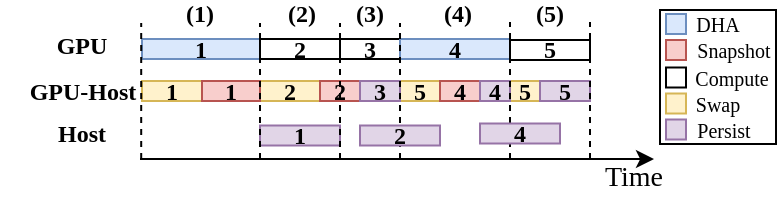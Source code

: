 <mxfile version="24.7.6">
  <diagram name="第 1 页" id="6jmwY03XSO3npQRhQJKJ">
    <mxGraphModel dx="420" dy="212" grid="1" gridSize="10" guides="1" tooltips="1" connect="1" arrows="1" fold="1" page="1" pageScale="1" pageWidth="827" pageHeight="1169" math="0" shadow="0">
      <root>
        <mxCell id="0" />
        <mxCell id="1" parent="0" />
        <mxCell id="NZZuno2mVVYI2pTD-jRh-1" value="" style="rounded=0;whiteSpace=wrap;html=1;" parent="1" vertex="1">
          <mxGeometry x="440" y="114" width="58" height="67" as="geometry" />
        </mxCell>
        <mxCell id="5TXTgct5jN2t5OzSRrQ--1" value="1" style="whiteSpace=wrap;fillColor=#dae8fc;fontSize=12;fillStyle=auto;strokeWidth=1;strokeColor=#6c8ebf;fontFamily=Times New Roman;fontStyle=1;spacing=0;" parent="1" vertex="1">
          <mxGeometry x="181" y="128.5" width="59" height="10" as="geometry" />
        </mxCell>
        <mxCell id="5TXTgct5jN2t5OzSRrQ--5" value="1" style="whiteSpace=wrap;fillColor=#fff2cc;fontSize=12;fontFamily=Times New Roman;fontStyle=1;strokeColor=#d6b656;spacing=0;" parent="1" vertex="1">
          <mxGeometry x="181" y="149.5" width="30" height="10" as="geometry" />
        </mxCell>
        <mxCell id="5TXTgct5jN2t5OzSRrQ--21" value="" style="whiteSpace=wrap;html=1;aspect=fixed;fillColor=#f8cecc;fontFamily=Times New Roman;strokeColor=#b85450;" parent="1" vertex="1">
          <mxGeometry x="443" y="129" width="10" height="10" as="geometry" />
        </mxCell>
        <mxCell id="5TXTgct5jN2t5OzSRrQ--26" value="&lt;span style=&quot;font-size: 10px;&quot;&gt;Snapshot&lt;/span&gt;" style="text;html=1;align=center;verticalAlign=middle;whiteSpace=wrap;rounded=0;fontFamily=Times New Roman;" parent="1" vertex="1">
          <mxGeometry x="457" y="129" width="40" height="10" as="geometry" />
        </mxCell>
        <mxCell id="5TXTgct5jN2t5OzSRrQ--33" value="" style="whiteSpace=wrap;html=1;aspect=fixed;fillColor=#dae8fc;strokeColor=#6c8ebf;fontFamily=Times New Roman;" parent="1" vertex="1">
          <mxGeometry x="443" y="116" width="10" height="10" as="geometry" />
        </mxCell>
        <mxCell id="5TXTgct5jN2t5OzSRrQ--34" value="&lt;font style=&quot;font-size: 10px;&quot;&gt;DHA&lt;/font&gt;" style="text;html=1;align=center;verticalAlign=middle;whiteSpace=wrap;rounded=0;fontFamily=Times New Roman;" parent="1" vertex="1">
          <mxGeometry x="459" y="116" width="20" height="10" as="geometry" />
        </mxCell>
        <mxCell id="tGl6n2Ff8LUNgd3iXF76-1" value="" style="endArrow=classic;html=1;rounded=0;" parent="1" edge="1">
          <mxGeometry width="50" height="50" relative="1" as="geometry">
            <mxPoint x="180" y="188.5" as="sourcePoint" />
            <mxPoint x="437" y="188.54" as="targetPoint" />
          </mxGeometry>
        </mxCell>
        <mxCell id="tGl6n2Ff8LUNgd3iXF76-2" value="&lt;p style=&quot;line-height: 100%;&quot;&gt;&lt;font style=&quot;font-size: 14px;&quot;&gt;Time&lt;/font&gt;&lt;/p&gt;" style="text;html=1;align=center;verticalAlign=middle;whiteSpace=wrap;rounded=0;fontFamily=Times New Roman;" parent="1" vertex="1">
          <mxGeometry x="402" y="191.75" width="50" height="10" as="geometry" />
        </mxCell>
        <mxCell id="tGl6n2Ff8LUNgd3iXF76-3" value="" style="whiteSpace=wrap;html=1;aspect=fixed;fontFamily=Times New Roman;" parent="1" vertex="1">
          <mxGeometry x="443" y="142.75" width="10" height="10" as="geometry" />
        </mxCell>
        <mxCell id="tGl6n2Ff8LUNgd3iXF76-4" value="" style="whiteSpace=wrap;html=1;aspect=fixed;fillColor=#fff2cc;fontFamily=Times New Roman;strokeColor=#d6b656;" parent="1" vertex="1">
          <mxGeometry x="443" y="155.75" width="10" height="10" as="geometry" />
        </mxCell>
        <mxCell id="tGl6n2Ff8LUNgd3iXF76-5" value="" style="whiteSpace=wrap;html=1;aspect=fixed;fillColor=#e1d5e7;fontFamily=Times New Roman;strokeColor=#9673a6;" parent="1" vertex="1">
          <mxGeometry x="443" y="168.75" width="10" height="10" as="geometry" />
        </mxCell>
        <mxCell id="tGl6n2Ff8LUNgd3iXF76-6" value="&lt;font style=&quot;font-size: 10px;&quot;&gt;Compute&lt;/font&gt;" style="text;html=1;align=center;verticalAlign=middle;whiteSpace=wrap;rounded=0;fontFamily=Times New Roman;" parent="1" vertex="1">
          <mxGeometry x="456" y="142.75" width="40" height="10" as="geometry" />
        </mxCell>
        <mxCell id="tGl6n2Ff8LUNgd3iXF76-7" value="&lt;font style=&quot;font-size: 10px;&quot;&gt;Swap&lt;/font&gt;" style="text;html=1;align=center;verticalAlign=middle;whiteSpace=wrap;rounded=0;fontFamily=Times New Roman;" parent="1" vertex="1">
          <mxGeometry x="459" y="155.75" width="20" height="10" as="geometry" />
        </mxCell>
        <mxCell id="tGl6n2Ff8LUNgd3iXF76-8" value="&lt;font style=&quot;font-size: 10px;&quot;&gt;Persist&lt;/font&gt;" style="text;html=1;align=center;verticalAlign=middle;whiteSpace=wrap;rounded=0;fontFamily=Times New Roman;" parent="1" vertex="1">
          <mxGeometry x="457" y="168.75" width="30" height="10" as="geometry" />
        </mxCell>
        <mxCell id="k_p_c449IPIrR9TNC1ot-1" value="2" style="whiteSpace=wrap;fontSize=12;fontFamily=Times New Roman;fontStyle=1;spacing=0;" parent="1" vertex="1">
          <mxGeometry x="240" y="128.5" width="40" height="10" as="geometry" />
        </mxCell>
        <mxCell id="k_p_c449IPIrR9TNC1ot-3" value="2" style="whiteSpace=wrap;fillColor=#fff2cc;fontSize=12;fontFamily=Times New Roman;fontStyle=1;strokeColor=#d6b656;spacing=0;" parent="1" vertex="1">
          <mxGeometry x="240" y="149.5" width="30" height="10" as="geometry" />
        </mxCell>
        <mxCell id="k_p_c449IPIrR9TNC1ot-5" value="3" style="whiteSpace=wrap;fontSize=12;fontFamily=Times New Roman;fontStyle=1;spacing=0;" parent="1" vertex="1">
          <mxGeometry x="280" y="128.5" width="30" height="10" as="geometry" />
        </mxCell>
        <mxCell id="k_p_c449IPIrR9TNC1ot-6" value="2" style="whiteSpace=wrap;fillColor=#f8cecc;fontSize=12;fontFamily=Times New Roman;fontStyle=1;strokeColor=#b85450;spacing=0;" parent="1" vertex="1">
          <mxGeometry x="270" y="149.5" width="20" height="10" as="geometry" />
        </mxCell>
        <mxCell id="k_p_c449IPIrR9TNC1ot-21" value="4" style="whiteSpace=wrap;fillColor=#dae8fc;fontSize=12;fontFamily=Times New Roman;fontStyle=1;strokeColor=#6c8ebf;spacing=0;" parent="1" vertex="1">
          <mxGeometry x="310" y="128.5" width="55" height="10" as="geometry" />
        </mxCell>
        <mxCell id="k_p_c449IPIrR9TNC1ot-23" value="5" style="whiteSpace=wrap;fillColor=#fff2cc;fontSize=12;fontFamily=Times New Roman;fontStyle=1;strokeColor=#d6b656;spacing=0;" parent="1" vertex="1">
          <mxGeometry x="310" y="149.5" width="20" height="10" as="geometry" />
        </mxCell>
        <mxCell id="k_p_c449IPIrR9TNC1ot-24" value="4" style="whiteSpace=wrap;fillColor=#f8cecc;fontSize=12;fontFamily=Times New Roman;fontStyle=1;strokeColor=#b85450;spacing=0;" parent="1" vertex="1">
          <mxGeometry x="330" y="149.5" width="20" height="10" as="geometry" />
        </mxCell>
        <mxCell id="k_p_c449IPIrR9TNC1ot-28" value="5" style="whiteSpace=wrap;fontSize=12;fontFamily=Times New Roman;fontStyle=1;spacing=0;" parent="1" vertex="1">
          <mxGeometry x="365" y="129" width="40" height="10" as="geometry" />
        </mxCell>
        <mxCell id="k_p_c449IPIrR9TNC1ot-29" value="5" style="whiteSpace=wrap;fillColor=#fff2cc;fontSize=12;fontFamily=Times New Roman;fontStyle=1;strokeColor=#d6b656;spacing=0;" parent="1" vertex="1">
          <mxGeometry x="365" y="149.5" width="15" height="10" as="geometry" />
        </mxCell>
        <mxCell id="k_p_c449IPIrR9TNC1ot-56" value="1" style="whiteSpace=wrap;fillColor=#f8cecc;fontSize=12;fontFamily=Times New Roman;fontStyle=1;strokeColor=#b85450;spacing=0;" parent="1" vertex="1">
          <mxGeometry x="211" y="149.5" width="29" height="10" as="geometry" />
        </mxCell>
        <mxCell id="k_p_c449IPIrR9TNC1ot-57" value="&lt;font face=&quot;Times New Roman&quot;&gt;&lt;b&gt;(1)&lt;/b&gt;&lt;/font&gt;" style="text;html=1;align=center;verticalAlign=middle;whiteSpace=wrap;rounded=0;" parent="1" vertex="1">
          <mxGeometry x="201" y="110" width="18" height="12" as="geometry" />
        </mxCell>
        <mxCell id="k_p_c449IPIrR9TNC1ot-58" value="&lt;font face=&quot;Times New Roman&quot;&gt;&lt;b&gt;(2)&lt;/b&gt;&lt;/font&gt;" style="text;html=1;align=center;verticalAlign=middle;whiteSpace=wrap;rounded=0;" parent="1" vertex="1">
          <mxGeometry x="252" y="110" width="18" height="12" as="geometry" />
        </mxCell>
        <mxCell id="k_p_c449IPIrR9TNC1ot-59" value="&lt;font face=&quot;Times New Roman&quot;&gt;&lt;b&gt;(3)&lt;/b&gt;&lt;/font&gt;" style="text;html=1;align=center;verticalAlign=middle;whiteSpace=wrap;rounded=0;" parent="1" vertex="1">
          <mxGeometry x="286" y="110" width="18" height="12" as="geometry" />
        </mxCell>
        <mxCell id="JmgV9OkEJws0of2wmjdb-1" value="3" style="whiteSpace=wrap;fontSize=12;fontFamily=Times New Roman;fontStyle=1;spacing=0;fillColor=#e1d5e7;strokeColor=#9673a6;" parent="1" vertex="1">
          <mxGeometry x="290" y="149.5" width="20" height="10" as="geometry" />
        </mxCell>
        <mxCell id="JmgV9OkEJws0of2wmjdb-3" value="4" style="whiteSpace=wrap;fillColor=#e1d5e7;fontSize=12;fontFamily=Times New Roman;fontStyle=1;strokeColor=#9673a6;spacing=0;" parent="1" vertex="1">
          <mxGeometry x="350" y="149.5" width="15" height="10" as="geometry" />
        </mxCell>
        <mxCell id="JmgV9OkEJws0of2wmjdb-4" value="&lt;font face=&quot;Times New Roman&quot;&gt;&lt;b&gt;(4)&lt;/b&gt;&lt;/font&gt;" style="text;html=1;align=center;verticalAlign=middle;whiteSpace=wrap;rounded=0;" parent="1" vertex="1">
          <mxGeometry x="330" y="110" width="18" height="12" as="geometry" />
        </mxCell>
        <mxCell id="JmgV9OkEJws0of2wmjdb-9" value="1" style="whiteSpace=wrap;fillColor=#e1d5e7;fontSize=12;fontFamily=Times New Roman;fontStyle=1;strokeColor=#9673a6;spacing=0;" parent="1" vertex="1">
          <mxGeometry x="240" y="171.75" width="40" height="10" as="geometry" />
        </mxCell>
        <mxCell id="JmgV9OkEJws0of2wmjdb-11" value="5" style="whiteSpace=wrap;fillColor=#e1d5e7;fontSize=12;fontFamily=Times New Roman;fontStyle=1;strokeColor=#9673a6;spacing=0;" parent="1" vertex="1">
          <mxGeometry x="380" y="149.5" width="25" height="10" as="geometry" />
        </mxCell>
        <mxCell id="JmgV9OkEJws0of2wmjdb-12" value="&lt;font face=&quot;Times New Roman&quot;&gt;&lt;b&gt;(5)&lt;/b&gt;&lt;/font&gt;" style="text;html=1;align=center;verticalAlign=middle;whiteSpace=wrap;rounded=0;" parent="1" vertex="1">
          <mxGeometry x="376" y="110" width="18" height="12" as="geometry" />
        </mxCell>
        <mxCell id="tGl6n2Ff8LUNgd3iXF76-17" value="" style="endArrow=none;html=1;rounded=0;dashed=1;fontSize=12;" parent="1" edge="1">
          <mxGeometry width="50" height="50" relative="1" as="geometry">
            <mxPoint x="180.6" y="188.5" as="sourcePoint" />
            <mxPoint x="180.6" y="120.5" as="targetPoint" />
          </mxGeometry>
        </mxCell>
        <mxCell id="k_p_c449IPIrR9TNC1ot-12" value="" style="endArrow=none;html=1;rounded=0;dashed=1;" parent="1" edge="1">
          <mxGeometry width="50" height="50" relative="1" as="geometry">
            <mxPoint x="240" y="188.5" as="sourcePoint" />
            <mxPoint x="240" y="120.5" as="targetPoint" />
          </mxGeometry>
        </mxCell>
        <mxCell id="k_p_c449IPIrR9TNC1ot-26" value="" style="endArrow=none;html=1;rounded=0;dashed=1;" parent="1" edge="1">
          <mxGeometry width="50" height="50" relative="1" as="geometry">
            <mxPoint x="280" y="188.5" as="sourcePoint" />
            <mxPoint x="280" y="120.5" as="targetPoint" />
          </mxGeometry>
        </mxCell>
        <mxCell id="k_p_c449IPIrR9TNC1ot-13" value="" style="endArrow=none;html=1;rounded=0;dashed=1;" parent="1" edge="1">
          <mxGeometry width="50" height="50" relative="1" as="geometry">
            <mxPoint x="310" y="188.5" as="sourcePoint" />
            <mxPoint x="310" y="120.5" as="targetPoint" />
          </mxGeometry>
        </mxCell>
        <mxCell id="k_p_c449IPIrR9TNC1ot-31" value="" style="endArrow=none;html=1;rounded=0;dashed=1;" parent="1" edge="1">
          <mxGeometry width="50" height="50" relative="1" as="geometry">
            <mxPoint x="365" y="188.5" as="sourcePoint" />
            <mxPoint x="365" y="120" as="targetPoint" />
          </mxGeometry>
        </mxCell>
        <mxCell id="JmgV9OkEJws0of2wmjdb-10" value="" style="endArrow=none;html=1;rounded=0;dashed=1;" parent="1" edge="1">
          <mxGeometry width="50" height="50" relative="1" as="geometry">
            <mxPoint x="405" y="188.5" as="sourcePoint" />
            <mxPoint x="405" y="120" as="targetPoint" />
          </mxGeometry>
        </mxCell>
        <mxCell id="DV6Zj8CbFZ0SqY42h1ck-1" value="&lt;span style=&quot;font-size: 12px;&quot;&gt;&lt;b style=&quot;font-size: 12px;&quot;&gt;GPU&lt;/b&gt;&lt;/span&gt;" style="text;html=1;align=center;verticalAlign=middle;whiteSpace=wrap;rounded=0;fontFamily=Times New Roman;fontSize=12;" vertex="1" parent="1">
          <mxGeometry x="121" y="123" width="60" height="18.5" as="geometry" />
        </mxCell>
        <mxCell id="DV6Zj8CbFZ0SqY42h1ck-2" value="&lt;span style=&quot;font-size: 12px;&quot;&gt;&lt;b style=&quot;font-size: 12px;&quot;&gt;GPU-Host&lt;/b&gt;&lt;/span&gt;" style="text;html=1;align=center;verticalAlign=middle;whiteSpace=wrap;rounded=0;fontFamily=Times New Roman;fontSize=12;" vertex="1" parent="1">
          <mxGeometry x="110.5" y="145.25" width="81" height="18.5" as="geometry" />
        </mxCell>
        <mxCell id="DV6Zj8CbFZ0SqY42h1ck-3" value="&lt;span style=&quot;font-size: 12px;&quot;&gt;&lt;b style=&quot;font-size: 12px;&quot;&gt;Host&lt;/b&gt;&lt;/span&gt;" style="text;html=1;align=center;verticalAlign=middle;whiteSpace=wrap;rounded=0;fontFamily=Times New Roman;fontSize=12;" vertex="1" parent="1">
          <mxGeometry x="121" y="166.5" width="60" height="18.5" as="geometry" />
        </mxCell>
        <mxCell id="DV6Zj8CbFZ0SqY42h1ck-4" value="2" style="whiteSpace=wrap;fillColor=#e1d5e7;fontSize=12;fontFamily=Times New Roman;fontStyle=1;strokeColor=#9673a6;spacing=0;" vertex="1" parent="1">
          <mxGeometry x="290" y="171.75" width="40" height="10" as="geometry" />
        </mxCell>
        <mxCell id="DV6Zj8CbFZ0SqY42h1ck-5" value="4" style="whiteSpace=wrap;fillColor=#e1d5e7;fontSize=12;fontFamily=Times New Roman;fontStyle=1;strokeColor=#9673a6;spacing=0;" vertex="1" parent="1">
          <mxGeometry x="350" y="170.75" width="40" height="10" as="geometry" />
        </mxCell>
      </root>
    </mxGraphModel>
  </diagram>
</mxfile>

